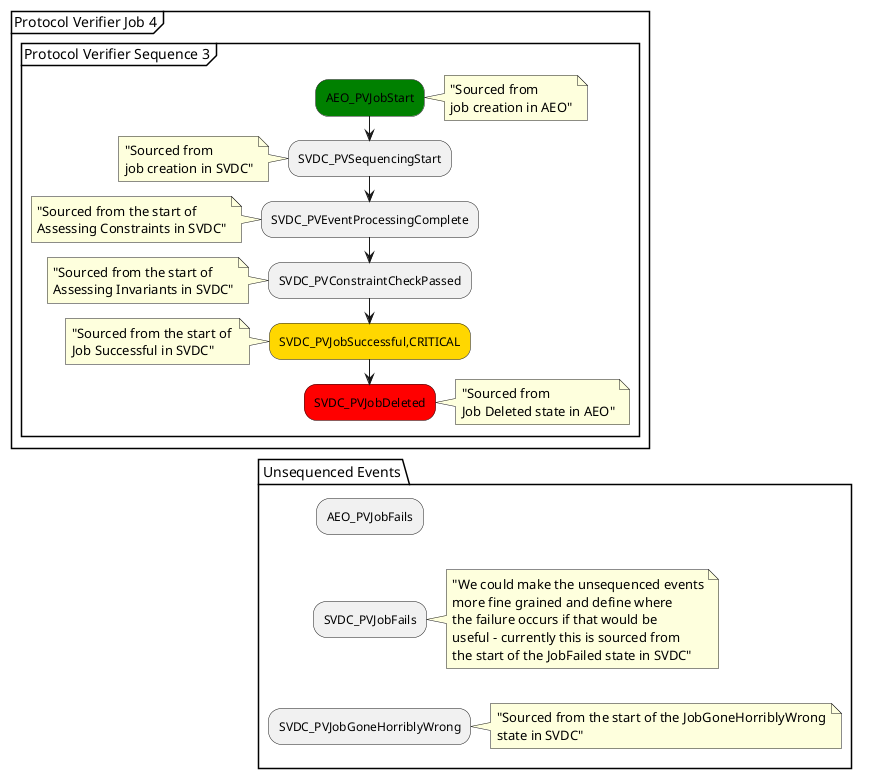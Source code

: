 @startuml
partition "Protocol Verifier Job 4" {
  group "Protocol Verifier Sequence 3"
    #green:AEO_PVJobStart;
    note right
      "Sourced from 
      job creation in AEO"
    endnote
    :SVDC_PVSequencingStart;
    note left
      "Sourced from 
      job creation in SVDC"
    endnote
    :SVDC_PVEventProcessingComplete;
     note left
      "Sourced from the start of 
      Assessing Constraints in SVDC"
    endnote
    :SVDC_PVConstraintCheckPassed;
    note left
      "Sourced from the start of 
      Assessing Invariants in SVDC"
    endnote
    #gold:SVDC_PVJobSuccessful,CRITICAL;
    note left
      "Sourced from the start of 
      Job Successful in SVDC"
    endnote
    #red:SVDC_PVJobDeleted;  
    note right
      "Sourced from 
      Job Deleted state in AEO"
    endnote
    detach
  end group
}
package "Unsequenced Events" {
  :AEO_PVJobFails;
  kill
  :SVDC_PVJobFails;
  kill
  note right
    "We could make the unsequenced events
    more fine grained and define where
    the failure occurs if that would be 
    useful - currently this is sourced from
    the start of the JobFailed state in SVDC"
  endnote
  :SVDC_PVJobGoneHorriblyWrong;
  kill
  note right
    "Sourced from the start of the JobGoneHorriblyWrong
    state in SVDC"
  endnote
}
@enduml
